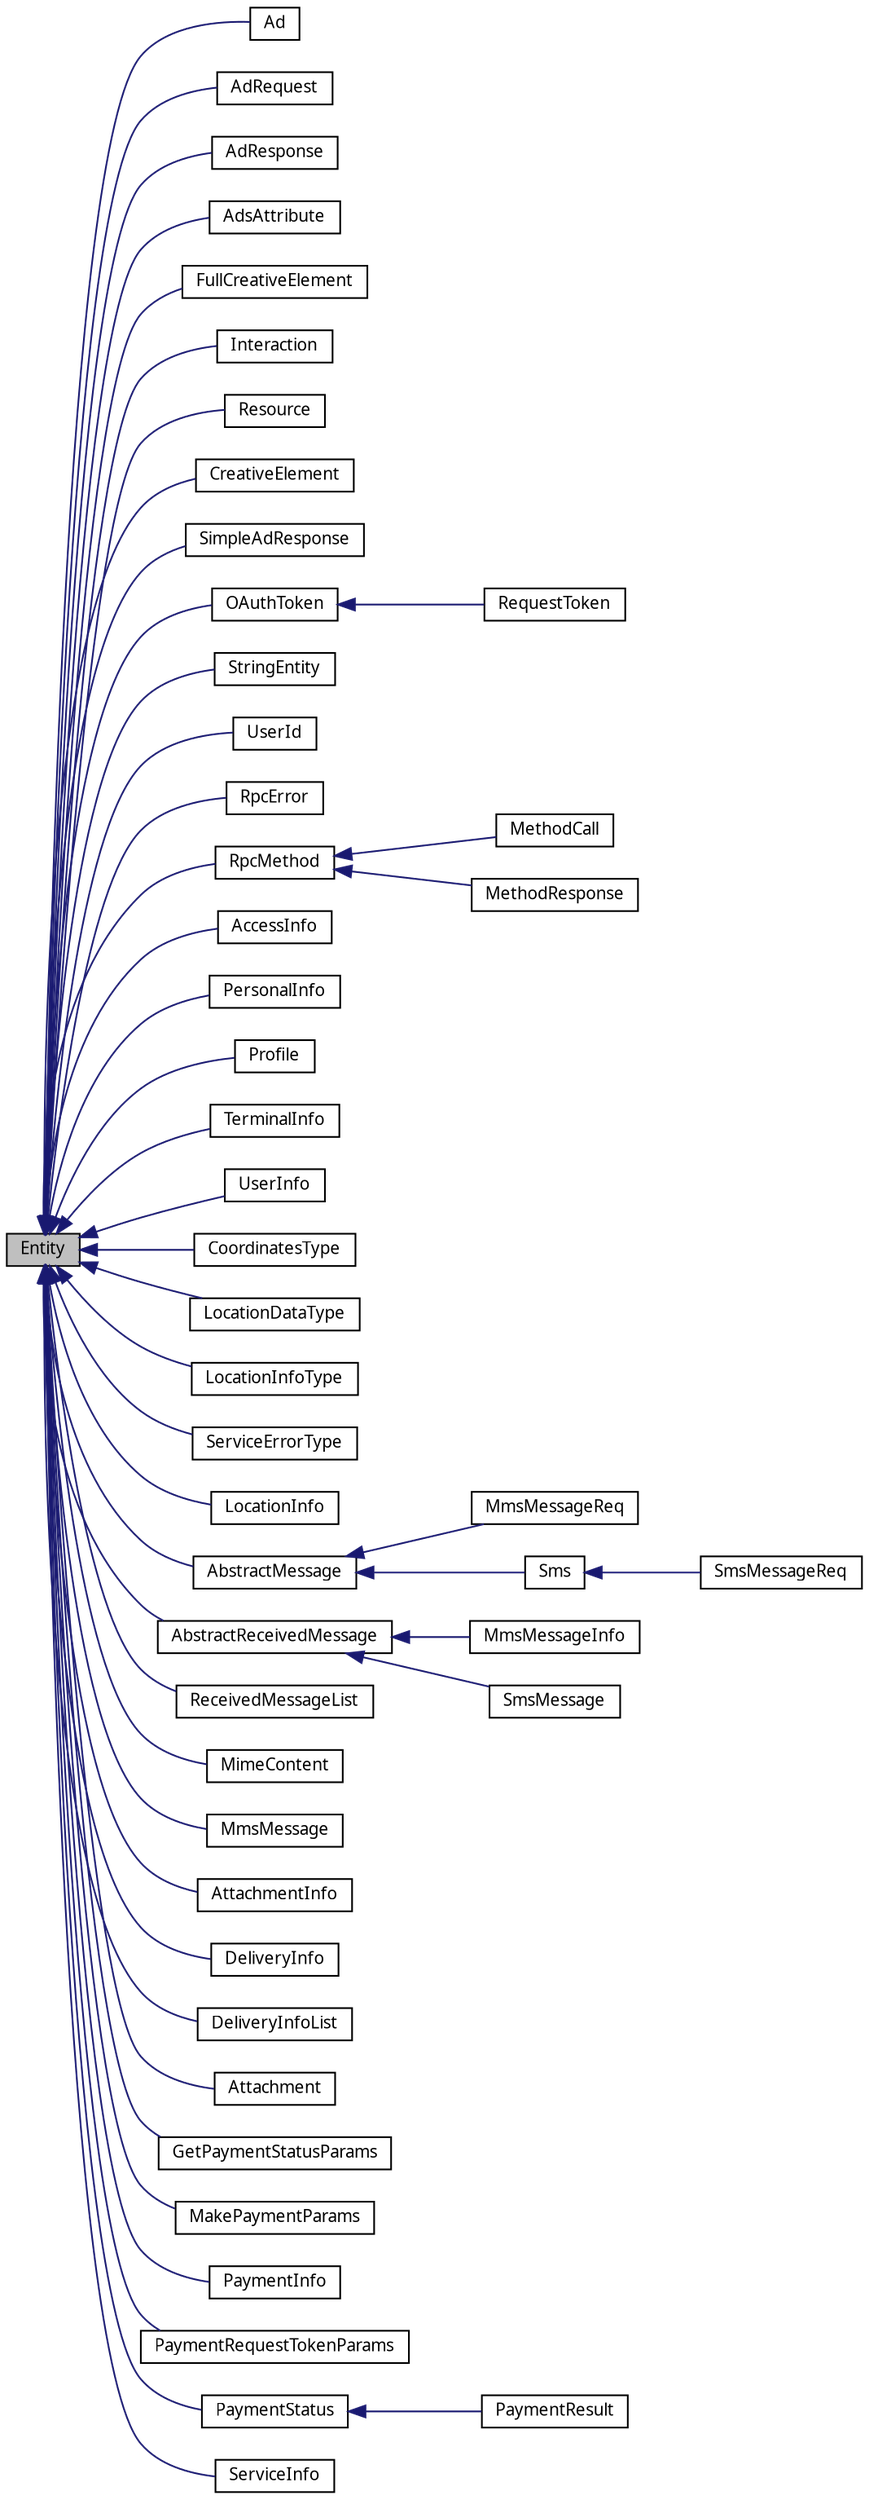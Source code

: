 digraph G
{
  bgcolor="transparent";
  edge [fontname="FreeSans.ttf",fontsize="10",labelfontname="FreeSans.ttf",labelfontsize="10"];
  node [fontname="FreeSans.ttf",fontsize="10",shape=record];
  rankdir=LR;
  Node1 [label="Entity",height=0.2,width=0.4,color="black", fillcolor="grey75", style="filled" fontcolor="black"];
  Node1 -> Node2 [dir=back,color="midnightblue",fontsize="10",style="solid",fontname="FreeSans.ttf"];
  Node2 [label="Ad",height=0.2,width=0.4,color="black",URL="$classcom_1_1bluevia_1_1android_1_1ad_1_1data_1_1_ad.html"];
  Node1 -> Node3 [dir=back,color="midnightblue",fontsize="10",style="solid",fontname="FreeSans.ttf"];
  Node3 [label="AdRequest",height=0.2,width=0.4,color="black",URL="$classcom_1_1bluevia_1_1android_1_1ad_1_1data_1_1_ad_request.html"];
  Node1 -> Node4 [dir=back,color="midnightblue",fontsize="10",style="solid",fontname="FreeSans.ttf"];
  Node4 [label="AdResponse",height=0.2,width=0.4,color="black",URL="$classcom_1_1bluevia_1_1android_1_1ad_1_1data_1_1_ad_response.html"];
  Node1 -> Node5 [dir=back,color="midnightblue",fontsize="10",style="solid",fontname="FreeSans.ttf"];
  Node5 [label="AdsAttribute",height=0.2,width=0.4,color="black",URL="$classcom_1_1bluevia_1_1android_1_1ad_1_1data_1_1_ads_attribute.html"];
  Node1 -> Node6 [dir=back,color="midnightblue",fontsize="10",style="solid",fontname="FreeSans.ttf"];
  Node6 [label="FullCreativeElement",height=0.2,width=0.4,color="black",URL="$classcom_1_1bluevia_1_1android_1_1ad_1_1data_1_1_full_creative_element.html"];
  Node1 -> Node7 [dir=back,color="midnightblue",fontsize="10",style="solid",fontname="FreeSans.ttf"];
  Node7 [label="Interaction",height=0.2,width=0.4,color="black",URL="$classcom_1_1bluevia_1_1android_1_1ad_1_1data_1_1_interaction.html"];
  Node1 -> Node8 [dir=back,color="midnightblue",fontsize="10",style="solid",fontname="FreeSans.ttf"];
  Node8 [label="Resource",height=0.2,width=0.4,color="black",URL="$classcom_1_1bluevia_1_1android_1_1ad_1_1data_1_1_resource.html"];
  Node1 -> Node9 [dir=back,color="midnightblue",fontsize="10",style="solid",fontname="FreeSans.ttf"];
  Node9 [label="CreativeElement",height=0.2,width=0.4,color="black",URL="$classcom_1_1bluevia_1_1android_1_1ad_1_1data_1_1simple_1_1_creative_element.html"];
  Node1 -> Node10 [dir=back,color="midnightblue",fontsize="10",style="solid",fontname="FreeSans.ttf"];
  Node10 [label="SimpleAdResponse",height=0.2,width=0.4,color="black",URL="$classcom_1_1bluevia_1_1android_1_1ad_1_1data_1_1simple_1_1_simple_ad_response.html"];
  Node1 -> Node11 [dir=back,color="midnightblue",fontsize="10",style="solid",fontname="FreeSans.ttf"];
  Node11 [label="OAuthToken",height=0.2,width=0.4,color="black",URL="$classcom_1_1bluevia_1_1android_1_1commons_1_1connector_1_1http_1_1oauth_1_1_o_auth_token.html"];
  Node11 -> Node12 [dir=back,color="midnightblue",fontsize="10",style="solid",fontname="FreeSans.ttf"];
  Node12 [label="RequestToken",height=0.2,width=0.4,color="black",URL="$classcom_1_1bluevia_1_1android_1_1commons_1_1connector_1_1http_1_1oauth_1_1_request_token.html"];
  Node1 -> Node13 [dir=back,color="midnightblue",fontsize="10",style="solid",fontname="FreeSans.ttf"];
  Node13 [label="StringEntity",height=0.2,width=0.4,color="black",URL="$classcom_1_1bluevia_1_1android_1_1commons_1_1data_1_1_string_entity.html"];
  Node1 -> Node14 [dir=back,color="midnightblue",fontsize="10",style="solid",fontname="FreeSans.ttf"];
  Node14 [label="UserId",height=0.2,width=0.4,color="black",URL="$classcom_1_1bluevia_1_1android_1_1commons_1_1data_1_1_user_id.html"];
  Node1 -> Node15 [dir=back,color="midnightblue",fontsize="10",style="solid",fontname="FreeSans.ttf"];
  Node15 [label="RpcError",height=0.2,width=0.4,color="black",URL="$classcom_1_1bluevia_1_1android_1_1commons_1_1data_1_1xmlrpc_1_1_rpc_error.html"];
  Node1 -> Node16 [dir=back,color="midnightblue",fontsize="10",style="solid",fontname="FreeSans.ttf"];
  Node16 [label="RpcMethod",height=0.2,width=0.4,color="black",URL="$classcom_1_1bluevia_1_1android_1_1commons_1_1data_1_1xmlrpc_1_1_rpc_method.html"];
  Node16 -> Node17 [dir=back,color="midnightblue",fontsize="10",style="solid",fontname="FreeSans.ttf"];
  Node17 [label="MethodCall",height=0.2,width=0.4,color="black",URL="$classcom_1_1bluevia_1_1android_1_1commons_1_1data_1_1xmlrpc_1_1_method_call.html"];
  Node16 -> Node18 [dir=back,color="midnightblue",fontsize="10",style="solid",fontname="FreeSans.ttf"];
  Node18 [label="MethodResponse",height=0.2,width=0.4,color="black",URL="$classcom_1_1bluevia_1_1android_1_1commons_1_1data_1_1xmlrpc_1_1_method_response.html"];
  Node1 -> Node19 [dir=back,color="midnightblue",fontsize="10",style="solid",fontname="FreeSans.ttf"];
  Node19 [label="AccessInfo",height=0.2,width=0.4,color="black",URL="$classcom_1_1bluevia_1_1android_1_1directory_1_1data_1_1_access_info.html"];
  Node1 -> Node20 [dir=back,color="midnightblue",fontsize="10",style="solid",fontname="FreeSans.ttf"];
  Node20 [label="PersonalInfo",height=0.2,width=0.4,color="black",URL="$classcom_1_1bluevia_1_1android_1_1directory_1_1data_1_1_personal_info.html"];
  Node1 -> Node21 [dir=back,color="midnightblue",fontsize="10",style="solid",fontname="FreeSans.ttf"];
  Node21 [label="Profile",height=0.2,width=0.4,color="black",URL="$classcom_1_1bluevia_1_1android_1_1directory_1_1data_1_1_profile.html"];
  Node1 -> Node22 [dir=back,color="midnightblue",fontsize="10",style="solid",fontname="FreeSans.ttf"];
  Node22 [label="TerminalInfo",height=0.2,width=0.4,color="black",URL="$classcom_1_1bluevia_1_1android_1_1directory_1_1data_1_1_terminal_info.html"];
  Node1 -> Node23 [dir=back,color="midnightblue",fontsize="10",style="solid",fontname="FreeSans.ttf"];
  Node23 [label="UserInfo",height=0.2,width=0.4,color="black",URL="$classcom_1_1bluevia_1_1android_1_1directory_1_1data_1_1_user_info.html"];
  Node1 -> Node24 [dir=back,color="midnightblue",fontsize="10",style="solid",fontname="FreeSans.ttf"];
  Node24 [label="CoordinatesType",height=0.2,width=0.4,color="black",URL="$classcom_1_1bluevia_1_1android_1_1location_1_1data_1_1_coordinates_type.html"];
  Node1 -> Node25 [dir=back,color="midnightblue",fontsize="10",style="solid",fontname="FreeSans.ttf"];
  Node25 [label="LocationDataType",height=0.2,width=0.4,color="black",URL="$classcom_1_1bluevia_1_1android_1_1location_1_1data_1_1_location_data_type.html"];
  Node1 -> Node26 [dir=back,color="midnightblue",fontsize="10",style="solid",fontname="FreeSans.ttf"];
  Node26 [label="LocationInfoType",height=0.2,width=0.4,color="black",URL="$classcom_1_1bluevia_1_1android_1_1location_1_1data_1_1_location_info_type.html"];
  Node1 -> Node27 [dir=back,color="midnightblue",fontsize="10",style="solid",fontname="FreeSans.ttf"];
  Node27 [label="ServiceErrorType",height=0.2,width=0.4,color="black",URL="$classcom_1_1bluevia_1_1android_1_1location_1_1data_1_1_service_error_type.html"];
  Node1 -> Node28 [dir=back,color="midnightblue",fontsize="10",style="solid",fontname="FreeSans.ttf"];
  Node28 [label="LocationInfo",height=0.2,width=0.4,color="black",URL="$classcom_1_1bluevia_1_1android_1_1location_1_1data_1_1simple_1_1_location_info.html"];
  Node1 -> Node29 [dir=back,color="midnightblue",fontsize="10",style="solid",fontname="FreeSans.ttf"];
  Node29 [label="AbstractMessage",height=0.2,width=0.4,color="black",URL="$classcom_1_1bluevia_1_1android_1_1messagery_1_1data_1_1_abstract_message.html"];
  Node29 -> Node30 [dir=back,color="midnightblue",fontsize="10",style="solid",fontname="FreeSans.ttf"];
  Node30 [label="MmsMessageReq",height=0.2,width=0.4,color="black",URL="$classcom_1_1bluevia_1_1android_1_1messagery_1_1mt_1_1mms_1_1data_1_1_mms_message_req.html"];
  Node29 -> Node31 [dir=back,color="midnightblue",fontsize="10",style="solid",fontname="FreeSans.ttf"];
  Node31 [label="Sms",height=0.2,width=0.4,color="black",URL="$classcom_1_1bluevia_1_1android_1_1messagery_1_1mt_1_1sms_1_1data_1_1_sms.html"];
  Node31 -> Node32 [dir=back,color="midnightblue",fontsize="10",style="solid",fontname="FreeSans.ttf"];
  Node32 [label="SmsMessageReq",height=0.2,width=0.4,color="black",URL="$classcom_1_1bluevia_1_1android_1_1messagery_1_1mt_1_1sms_1_1data_1_1_sms_message_req.html"];
  Node1 -> Node33 [dir=back,color="midnightblue",fontsize="10",style="solid",fontname="FreeSans.ttf"];
  Node33 [label="AbstractReceivedMessage",height=0.2,width=0.4,color="black",URL="$classcom_1_1bluevia_1_1android_1_1messagery_1_1mo_1_1data_1_1_abstract_received_message.html"];
  Node33 -> Node34 [dir=back,color="midnightblue",fontsize="10",style="solid",fontname="FreeSans.ttf"];
  Node34 [label="MmsMessageInfo",height=0.2,width=0.4,color="black",URL="$classcom_1_1bluevia_1_1android_1_1messagery_1_1mo_1_1mms_1_1data_1_1_mms_message_info.html"];
  Node33 -> Node35 [dir=back,color="midnightblue",fontsize="10",style="solid",fontname="FreeSans.ttf"];
  Node35 [label="SmsMessage",height=0.2,width=0.4,color="black",URL="$classcom_1_1bluevia_1_1android_1_1messagery_1_1mo_1_1sms_1_1data_1_1_sms_message.html"];
  Node1 -> Node36 [dir=back,color="midnightblue",fontsize="10",style="solid",fontname="FreeSans.ttf"];
  Node36 [label="ReceivedMessageList",height=0.2,width=0.4,color="black",URL="$classcom_1_1bluevia_1_1android_1_1messagery_1_1mo_1_1data_1_1_received_message_list.html"];
  Node1 -> Node37 [dir=back,color="midnightblue",fontsize="10",style="solid",fontname="FreeSans.ttf"];
  Node37 [label="MimeContent",height=0.2,width=0.4,color="black",URL="$classcom_1_1bluevia_1_1android_1_1messagery_1_1mo_1_1mms_1_1data_1_1_mime_content.html"];
  Node1 -> Node38 [dir=back,color="midnightblue",fontsize="10",style="solid",fontname="FreeSans.ttf"];
  Node38 [label="MmsMessage",height=0.2,width=0.4,color="black",URL="$classcom_1_1bluevia_1_1android_1_1messagery_1_1mo_1_1mms_1_1data_1_1_mms_message.html"];
  Node1 -> Node39 [dir=back,color="midnightblue",fontsize="10",style="solid",fontname="FreeSans.ttf"];
  Node39 [label="AttachmentInfo",height=0.2,width=0.4,color="black",URL="$classcom_1_1bluevia_1_1android_1_1messagery_1_1mo_1_1mms_1_1data_1_1_mms_message_info_1_1_attachment_info.html"];
  Node1 -> Node40 [dir=back,color="midnightblue",fontsize="10",style="solid",fontname="FreeSans.ttf"];
  Node40 [label="DeliveryInfo",height=0.2,width=0.4,color="black",URL="$classcom_1_1bluevia_1_1android_1_1messagery_1_1mt_1_1data_1_1_delivery_info.html"];
  Node1 -> Node41 [dir=back,color="midnightblue",fontsize="10",style="solid",fontname="FreeSans.ttf"];
  Node41 [label="DeliveryInfoList",height=0.2,width=0.4,color="black",URL="$classcom_1_1bluevia_1_1android_1_1messagery_1_1mt_1_1data_1_1_delivery_info_list.html"];
  Node1 -> Node42 [dir=back,color="midnightblue",fontsize="10",style="solid",fontname="FreeSans.ttf"];
  Node42 [label="Attachment",height=0.2,width=0.4,color="black",URL="$classcom_1_1bluevia_1_1android_1_1messagery_1_1mt_1_1mms_1_1data_1_1_attachment.html"];
  Node1 -> Node43 [dir=back,color="midnightblue",fontsize="10",style="solid",fontname="FreeSans.ttf"];
  Node43 [label="GetPaymentStatusParams",height=0.2,width=0.4,color="black",URL="$classcom_1_1bluevia_1_1android_1_1payment_1_1data_1_1_get_payment_status_params.html"];
  Node1 -> Node44 [dir=back,color="midnightblue",fontsize="10",style="solid",fontname="FreeSans.ttf"];
  Node44 [label="MakePaymentParams",height=0.2,width=0.4,color="black",URL="$classcom_1_1bluevia_1_1android_1_1payment_1_1data_1_1_make_payment_params.html"];
  Node1 -> Node45 [dir=back,color="midnightblue",fontsize="10",style="solid",fontname="FreeSans.ttf"];
  Node45 [label="PaymentInfo",height=0.2,width=0.4,color="black",URL="$classcom_1_1bluevia_1_1android_1_1payment_1_1data_1_1_payment_info.html"];
  Node1 -> Node46 [dir=back,color="midnightblue",fontsize="10",style="solid",fontname="FreeSans.ttf"];
  Node46 [label="PaymentRequestTokenParams",height=0.2,width=0.4,color="black",URL="$classcom_1_1bluevia_1_1android_1_1payment_1_1data_1_1_payment_request_token_params.html"];
  Node1 -> Node47 [dir=back,color="midnightblue",fontsize="10",style="solid",fontname="FreeSans.ttf"];
  Node47 [label="PaymentStatus",height=0.2,width=0.4,color="black",URL="$classcom_1_1bluevia_1_1android_1_1payment_1_1data_1_1_payment_status.html"];
  Node47 -> Node48 [dir=back,color="midnightblue",fontsize="10",style="solid",fontname="FreeSans.ttf"];
  Node48 [label="PaymentResult",height=0.2,width=0.4,color="black",URL="$classcom_1_1bluevia_1_1android_1_1payment_1_1data_1_1_payment_result.html"];
  Node1 -> Node49 [dir=back,color="midnightblue",fontsize="10",style="solid",fontname="FreeSans.ttf"];
  Node49 [label="ServiceInfo",height=0.2,width=0.4,color="black",URL="$classcom_1_1bluevia_1_1android_1_1payment_1_1data_1_1_service_info.html"];
}
